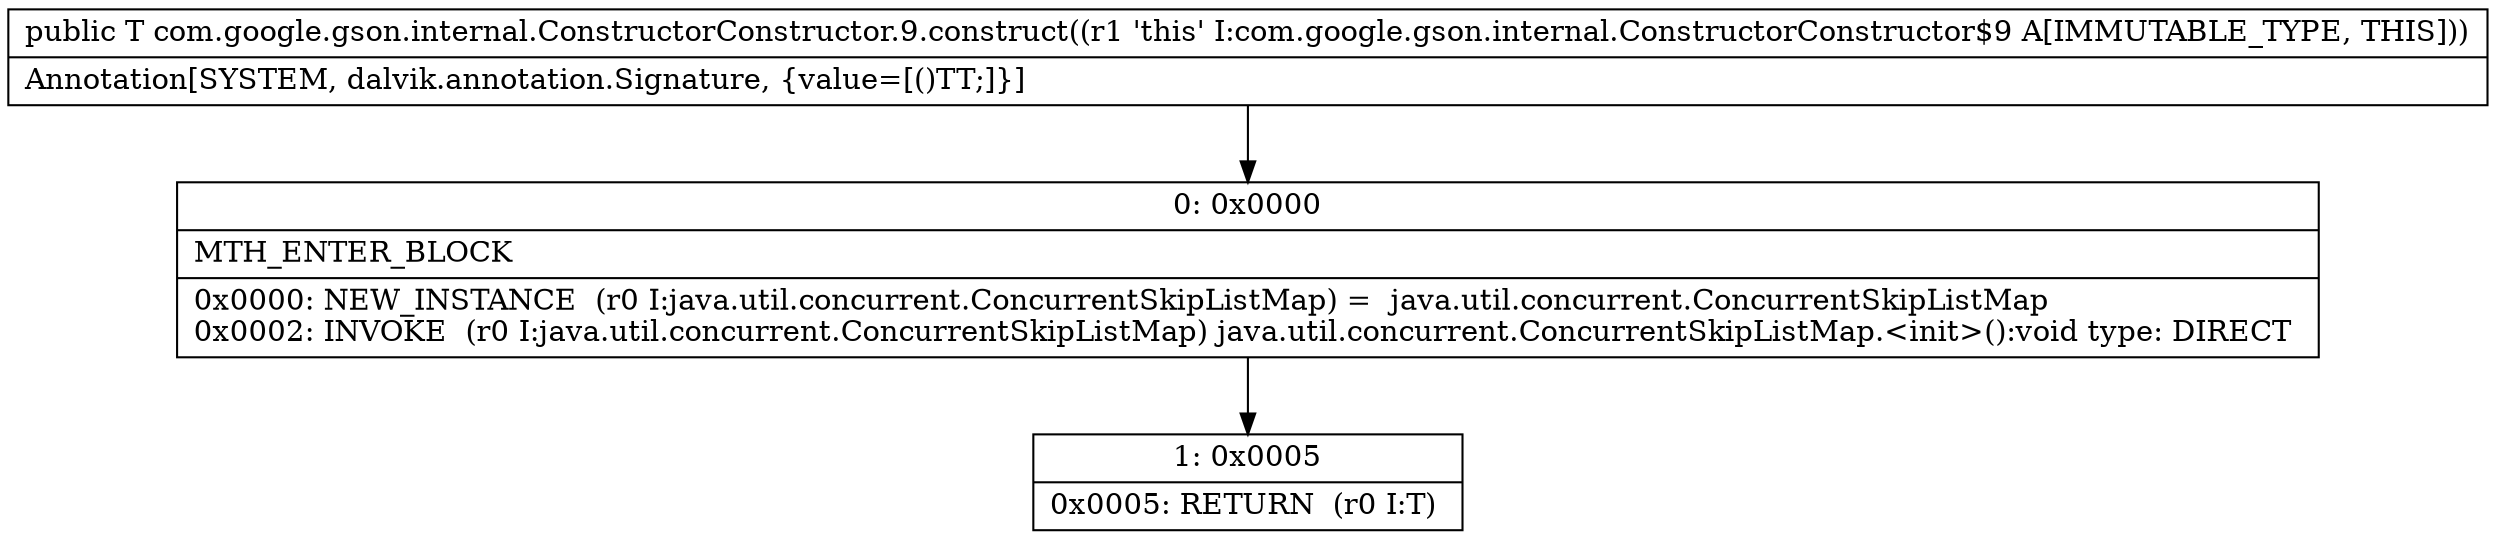 digraph "CFG forcom.google.gson.internal.ConstructorConstructor.9.construct()Ljava\/lang\/Object;" {
Node_0 [shape=record,label="{0\:\ 0x0000|MTH_ENTER_BLOCK\l|0x0000: NEW_INSTANCE  (r0 I:java.util.concurrent.ConcurrentSkipListMap) =  java.util.concurrent.ConcurrentSkipListMap \l0x0002: INVOKE  (r0 I:java.util.concurrent.ConcurrentSkipListMap) java.util.concurrent.ConcurrentSkipListMap.\<init\>():void type: DIRECT \l}"];
Node_1 [shape=record,label="{1\:\ 0x0005|0x0005: RETURN  (r0 I:T) \l}"];
MethodNode[shape=record,label="{public T com.google.gson.internal.ConstructorConstructor.9.construct((r1 'this' I:com.google.gson.internal.ConstructorConstructor$9 A[IMMUTABLE_TYPE, THIS]))  | Annotation[SYSTEM, dalvik.annotation.Signature, \{value=[()TT;]\}]\l}"];
MethodNode -> Node_0;
Node_0 -> Node_1;
}

